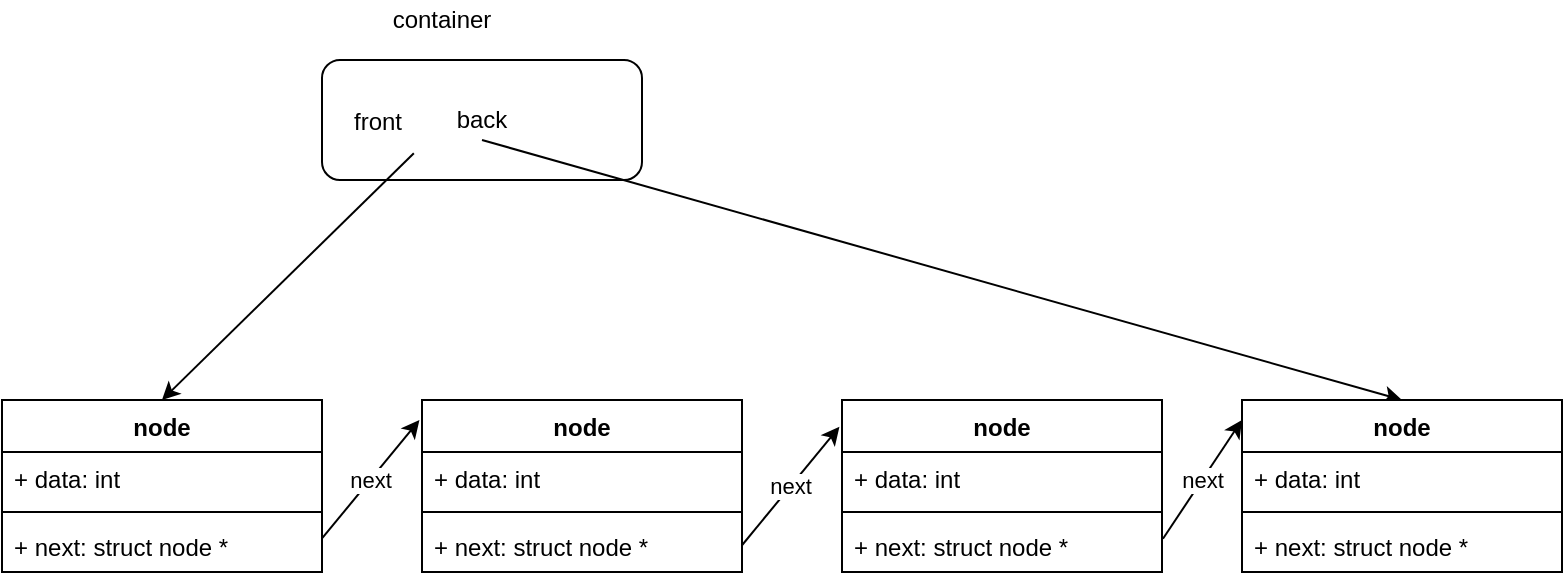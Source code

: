 <mxfile version="13.6.0" type="github">
  <diagram id="Vss-l0w1QYX-YwK_ltrS" name="Page-1">
    <mxGraphModel dx="913" dy="426" grid="1" gridSize="10" guides="1" tooltips="1" connect="1" arrows="1" fold="1" page="1" pageScale="1" pageWidth="1169" pageHeight="1654" math="0" shadow="0">
      <root>
        <mxCell id="0" />
        <mxCell id="1" parent="0" />
        <mxCell id="1GunNgylp0dj-ZQwrUva-27" value="" style="rounded=1;whiteSpace=wrap;html=1;" parent="1" vertex="1">
          <mxGeometry x="560" y="50" width="160" height="60" as="geometry" />
        </mxCell>
        <mxCell id="1GunNgylp0dj-ZQwrUva-7" value="node" style="swimlane;fontStyle=1;align=center;verticalAlign=top;childLayout=stackLayout;horizontal=1;startSize=26;horizontalStack=0;resizeParent=1;resizeParentMax=0;resizeLast=0;collapsible=1;marginBottom=0;" parent="1" vertex="1">
          <mxGeometry x="400" y="220" width="160" height="86" as="geometry" />
        </mxCell>
        <mxCell id="1GunNgylp0dj-ZQwrUva-8" value="+ data: int" style="text;strokeColor=none;fillColor=none;align=left;verticalAlign=top;spacingLeft=4;spacingRight=4;overflow=hidden;rotatable=0;points=[[0,0.5],[1,0.5]];portConstraint=eastwest;" parent="1GunNgylp0dj-ZQwrUva-7" vertex="1">
          <mxGeometry y="26" width="160" height="26" as="geometry" />
        </mxCell>
        <mxCell id="1GunNgylp0dj-ZQwrUva-9" value="" style="line;strokeWidth=1;fillColor=none;align=left;verticalAlign=middle;spacingTop=-1;spacingLeft=3;spacingRight=3;rotatable=0;labelPosition=right;points=[];portConstraint=eastwest;" parent="1GunNgylp0dj-ZQwrUva-7" vertex="1">
          <mxGeometry y="52" width="160" height="8" as="geometry" />
        </mxCell>
        <mxCell id="1GunNgylp0dj-ZQwrUva-10" value="+ next: struct node *" style="text;strokeColor=none;fillColor=none;align=left;verticalAlign=top;spacingLeft=4;spacingRight=4;overflow=hidden;rotatable=0;points=[[0,0.5],[1,0.5]];portConstraint=eastwest;" parent="1GunNgylp0dj-ZQwrUva-7" vertex="1">
          <mxGeometry y="60" width="160" height="26" as="geometry" />
        </mxCell>
        <mxCell id="1GunNgylp0dj-ZQwrUva-15" value="next" style="endArrow=classic;html=1;exitX=1;exitY=0.5;exitDx=0;exitDy=0;entryX=-0.008;entryY=0.16;entryDx=0;entryDy=0;entryPerimeter=0;" parent="1" edge="1">
          <mxGeometry width="50" height="50" relative="1" as="geometry">
            <mxPoint x="560.0" y="289.24" as="sourcePoint" />
            <mxPoint x="608.72" y="230" as="targetPoint" />
          </mxGeometry>
        </mxCell>
        <mxCell id="1GunNgylp0dj-ZQwrUva-11" value="node" style="swimlane;fontStyle=1;align=center;verticalAlign=top;childLayout=stackLayout;horizontal=1;startSize=26;horizontalStack=0;resizeParent=1;resizeParentMax=0;resizeLast=0;collapsible=1;marginBottom=0;" parent="1" vertex="1">
          <mxGeometry x="610" y="220" width="160" height="86" as="geometry" />
        </mxCell>
        <mxCell id="1GunNgylp0dj-ZQwrUva-12" value="+ data: int" style="text;strokeColor=none;fillColor=none;align=left;verticalAlign=top;spacingLeft=4;spacingRight=4;overflow=hidden;rotatable=0;points=[[0,0.5],[1,0.5]];portConstraint=eastwest;" parent="1GunNgylp0dj-ZQwrUva-11" vertex="1">
          <mxGeometry y="26" width="160" height="26" as="geometry" />
        </mxCell>
        <mxCell id="1GunNgylp0dj-ZQwrUva-13" value="" style="line;strokeWidth=1;fillColor=none;align=left;verticalAlign=middle;spacingTop=-1;spacingLeft=3;spacingRight=3;rotatable=0;labelPosition=right;points=[];portConstraint=eastwest;" parent="1GunNgylp0dj-ZQwrUva-11" vertex="1">
          <mxGeometry y="52" width="160" height="8" as="geometry" />
        </mxCell>
        <mxCell id="1GunNgylp0dj-ZQwrUva-14" value="+ next: struct node *" style="text;strokeColor=none;fillColor=none;align=left;verticalAlign=top;spacingLeft=4;spacingRight=4;overflow=hidden;rotatable=0;points=[[0,0.5],[1,0.5]];portConstraint=eastwest;" parent="1GunNgylp0dj-ZQwrUva-11" vertex="1">
          <mxGeometry y="60" width="160" height="26" as="geometry" />
        </mxCell>
        <mxCell id="1GunNgylp0dj-ZQwrUva-17" value="" style="endArrow=classic;html=1;entryX=0.5;entryY=0;entryDx=0;entryDy=0;exitX=0.898;exitY=1.139;exitDx=0;exitDy=0;exitPerimeter=0;" parent="1" source="1GunNgylp0dj-ZQwrUva-18" target="1GunNgylp0dj-ZQwrUva-7" edge="1">
          <mxGeometry width="50" height="50" relative="1" as="geometry">
            <mxPoint x="480" y="120" as="sourcePoint" />
            <mxPoint x="570" y="190" as="targetPoint" />
          </mxGeometry>
        </mxCell>
        <mxCell id="1GunNgylp0dj-ZQwrUva-18" value="front" style="text;strokeColor=none;fillColor=none;align=left;verticalAlign=top;spacingLeft=4;spacingRight=4;overflow=hidden;rotatable=0;points=[[0,0.5],[1,0.5]];portConstraint=eastwest;" parent="1" vertex="1">
          <mxGeometry x="570" y="67" width="40" height="26" as="geometry" />
        </mxCell>
        <mxCell id="1GunNgylp0dj-ZQwrUva-23" value="" style="endArrow=classic;html=1;entryX=0.5;entryY=0;entryDx=0;entryDy=0;exitX=0.5;exitY=1;exitDx=0;exitDy=0;" parent="1" source="1GunNgylp0dj-ZQwrUva-24" target="UqMEjiNlVblORIirJMWH-1" edge="1">
          <mxGeometry width="50" height="50" relative="1" as="geometry">
            <mxPoint x="690" y="100" as="sourcePoint" />
            <mxPoint x="630" y="220" as="targetPoint" />
          </mxGeometry>
        </mxCell>
        <mxCell id="1GunNgylp0dj-ZQwrUva-24" value="back&lt;br&gt;" style="text;html=1;strokeColor=none;fillColor=none;align=center;verticalAlign=middle;whiteSpace=wrap;rounded=0;" parent="1" vertex="1">
          <mxGeometry x="620" y="70" width="40" height="20" as="geometry" />
        </mxCell>
        <mxCell id="1GunNgylp0dj-ZQwrUva-25" value="next" style="endArrow=classic;html=1;exitX=1;exitY=0.5;exitDx=0;exitDy=0;entryX=-0.008;entryY=0.16;entryDx=0;entryDy=0;entryPerimeter=0;" parent="1" edge="1">
          <mxGeometry width="50" height="50" relative="1" as="geometry">
            <mxPoint x="770.0" y="292.62" as="sourcePoint" />
            <mxPoint x="818.72" y="233.38" as="targetPoint" />
          </mxGeometry>
        </mxCell>
        <mxCell id="1GunNgylp0dj-ZQwrUva-19" value="node" style="swimlane;fontStyle=1;align=center;verticalAlign=top;childLayout=stackLayout;horizontal=1;startSize=26;horizontalStack=0;resizeParent=1;resizeParentMax=0;resizeLast=0;collapsible=1;marginBottom=0;" parent="1" vertex="1">
          <mxGeometry x="820" y="220" width="160" height="86" as="geometry" />
        </mxCell>
        <mxCell id="1GunNgylp0dj-ZQwrUva-20" value="+ data: int" style="text;strokeColor=none;fillColor=none;align=left;verticalAlign=top;spacingLeft=4;spacingRight=4;overflow=hidden;rotatable=0;points=[[0,0.5],[1,0.5]];portConstraint=eastwest;" parent="1GunNgylp0dj-ZQwrUva-19" vertex="1">
          <mxGeometry y="26" width="160" height="26" as="geometry" />
        </mxCell>
        <mxCell id="1GunNgylp0dj-ZQwrUva-21" value="" style="line;strokeWidth=1;fillColor=none;align=left;verticalAlign=middle;spacingTop=-1;spacingLeft=3;spacingRight=3;rotatable=0;labelPosition=right;points=[];portConstraint=eastwest;" parent="1GunNgylp0dj-ZQwrUva-19" vertex="1">
          <mxGeometry y="52" width="160" height="8" as="geometry" />
        </mxCell>
        <mxCell id="1GunNgylp0dj-ZQwrUva-22" value="+ next: struct node *" style="text;strokeColor=none;fillColor=none;align=left;verticalAlign=top;spacingLeft=4;spacingRight=4;overflow=hidden;rotatable=0;points=[[0,0.5],[1,0.5]];portConstraint=eastwest;" parent="1GunNgylp0dj-ZQwrUva-19" vertex="1">
          <mxGeometry y="60" width="160" height="26" as="geometry" />
        </mxCell>
        <mxCell id="1GunNgylp0dj-ZQwrUva-28" value="container" style="text;html=1;strokeColor=none;fillColor=none;align=center;verticalAlign=middle;whiteSpace=wrap;rounded=0;" parent="1" vertex="1">
          <mxGeometry x="600" y="20" width="40" height="20" as="geometry" />
        </mxCell>
        <mxCell id="UqMEjiNlVblORIirJMWH-1" value="node" style="swimlane;fontStyle=1;align=center;verticalAlign=top;childLayout=stackLayout;horizontal=1;startSize=26;horizontalStack=0;resizeParent=1;resizeParentMax=0;resizeLast=0;collapsible=1;marginBottom=0;" vertex="1" parent="1">
          <mxGeometry x="1020" y="220" width="160" height="86" as="geometry" />
        </mxCell>
        <mxCell id="UqMEjiNlVblORIirJMWH-2" value="+ data: int" style="text;strokeColor=none;fillColor=none;align=left;verticalAlign=top;spacingLeft=4;spacingRight=4;overflow=hidden;rotatable=0;points=[[0,0.5],[1,0.5]];portConstraint=eastwest;" vertex="1" parent="UqMEjiNlVblORIirJMWH-1">
          <mxGeometry y="26" width="160" height="26" as="geometry" />
        </mxCell>
        <mxCell id="UqMEjiNlVblORIirJMWH-3" value="" style="line;strokeWidth=1;fillColor=none;align=left;verticalAlign=middle;spacingTop=-1;spacingLeft=3;spacingRight=3;rotatable=0;labelPosition=right;points=[];portConstraint=eastwest;" vertex="1" parent="UqMEjiNlVblORIirJMWH-1">
          <mxGeometry y="52" width="160" height="8" as="geometry" />
        </mxCell>
        <mxCell id="UqMEjiNlVblORIirJMWH-4" value="+ next: struct node *" style="text;strokeColor=none;fillColor=none;align=left;verticalAlign=top;spacingLeft=4;spacingRight=4;overflow=hidden;rotatable=0;points=[[0,0.5],[1,0.5]];portConstraint=eastwest;" vertex="1" parent="UqMEjiNlVblORIirJMWH-1">
          <mxGeometry y="60" width="160" height="26" as="geometry" />
        </mxCell>
        <mxCell id="UqMEjiNlVblORIirJMWH-5" value="next" style="endArrow=classic;html=1;exitX=1.003;exitY=0.361;exitDx=0;exitDy=0;entryX=0;entryY=0.116;entryDx=0;entryDy=0;entryPerimeter=0;exitPerimeter=0;" edge="1" parent="1" source="1GunNgylp0dj-ZQwrUva-22" target="UqMEjiNlVblORIirJMWH-1">
          <mxGeometry width="50" height="50" relative="1" as="geometry">
            <mxPoint x="780.0" y="302.62" as="sourcePoint" />
            <mxPoint x="828.72" y="243.38" as="targetPoint" />
          </mxGeometry>
        </mxCell>
      </root>
    </mxGraphModel>
  </diagram>
</mxfile>
